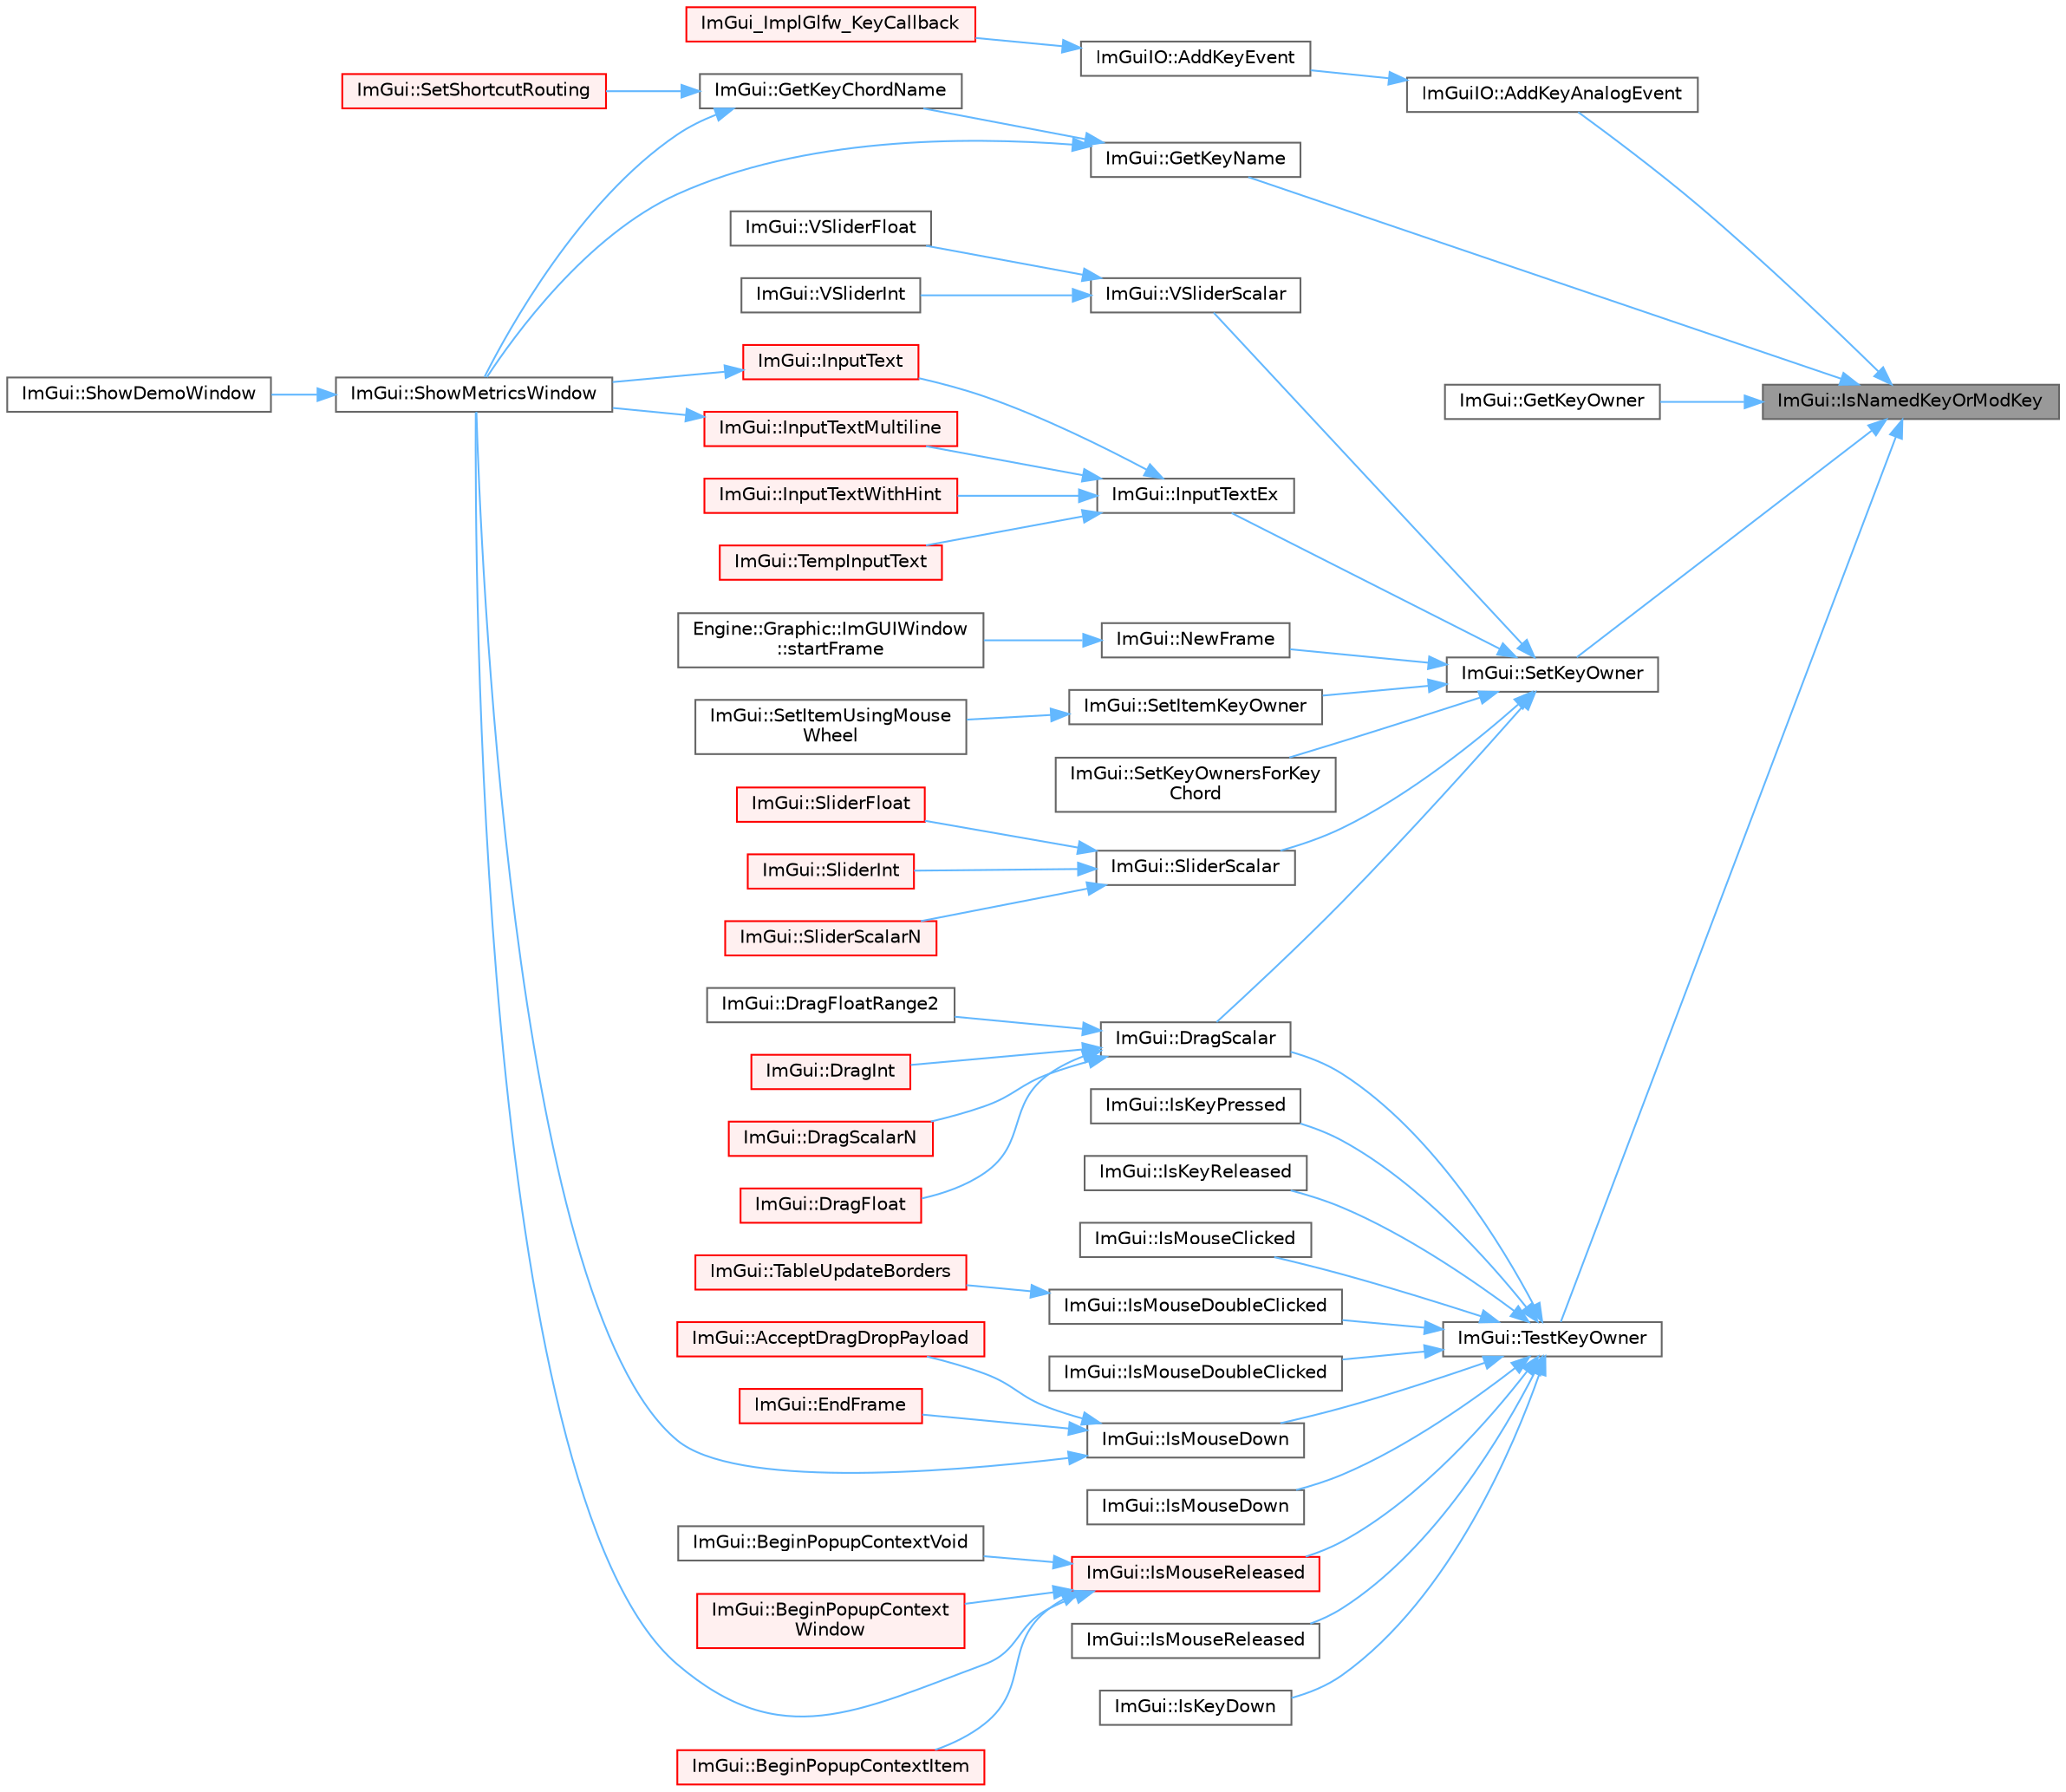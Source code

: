 digraph "ImGui::IsNamedKeyOrModKey"
{
 // LATEX_PDF_SIZE
  bgcolor="transparent";
  edge [fontname=Helvetica,fontsize=10,labelfontname=Helvetica,labelfontsize=10];
  node [fontname=Helvetica,fontsize=10,shape=box,height=0.2,width=0.4];
  rankdir="RL";
  Node1 [id="Node000001",label="ImGui::IsNamedKeyOrModKey",height=0.2,width=0.4,color="gray40", fillcolor="grey60", style="filled", fontcolor="black",tooltip=" "];
  Node1 -> Node2 [id="edge1_Node000001_Node000002",dir="back",color="steelblue1",style="solid",tooltip=" "];
  Node2 [id="Node000002",label="ImGuiIO::AddKeyAnalogEvent",height=0.2,width=0.4,color="grey40", fillcolor="white", style="filled",URL="$struct_im_gui_i_o.html#ac88dcffd1c6785d00eedd5616315e48c",tooltip=" "];
  Node2 -> Node3 [id="edge2_Node000002_Node000003",dir="back",color="steelblue1",style="solid",tooltip=" "];
  Node3 [id="Node000003",label="ImGuiIO::AddKeyEvent",height=0.2,width=0.4,color="grey40", fillcolor="white", style="filled",URL="$struct_im_gui_i_o.html#a50c3ab6883647aacdf5153a4dbe2cdbe",tooltip=" "];
  Node3 -> Node4 [id="edge3_Node000003_Node000004",dir="back",color="steelblue1",style="solid",tooltip=" "];
  Node4 [id="Node000004",label="ImGui_ImplGlfw_KeyCallback",height=0.2,width=0.4,color="red", fillcolor="#FFF0F0", style="filled",URL="$imgui__impl__glfw_8cpp.html#a66afe6468f3645befeb50a75f82b5efc",tooltip=" "];
  Node1 -> Node6 [id="edge4_Node000001_Node000006",dir="back",color="steelblue1",style="solid",tooltip=" "];
  Node6 [id="Node000006",label="ImGui::GetKeyName",height=0.2,width=0.4,color="grey40", fillcolor="white", style="filled",URL="$namespace_im_gui.html#a1d631e0e344472fb2da1a53a6bf55448",tooltip=" "];
  Node6 -> Node7 [id="edge5_Node000006_Node000007",dir="back",color="steelblue1",style="solid",tooltip=" "];
  Node7 [id="Node000007",label="ImGui::GetKeyChordName",height=0.2,width=0.4,color="grey40", fillcolor="white", style="filled",URL="$namespace_im_gui.html#a4711f04593c21dee2ecb1f736c4da981",tooltip=" "];
  Node7 -> Node8 [id="edge6_Node000007_Node000008",dir="back",color="steelblue1",style="solid",tooltip=" "];
  Node8 [id="Node000008",label="ImGui::SetShortcutRouting",height=0.2,width=0.4,color="red", fillcolor="#FFF0F0", style="filled",URL="$namespace_im_gui.html#a5bfa26bcafad8fae4b4e21e1f0db47e3",tooltip=" "];
  Node7 -> Node36 [id="edge7_Node000007_Node000036",dir="back",color="steelblue1",style="solid",tooltip=" "];
  Node36 [id="Node000036",label="ImGui::ShowMetricsWindow",height=0.2,width=0.4,color="grey40", fillcolor="white", style="filled",URL="$namespace_im_gui.html#afe7a28c6eb52fff3cc27d5a698fea4ff",tooltip=" "];
  Node36 -> Node19 [id="edge8_Node000036_Node000019",dir="back",color="steelblue1",style="solid",tooltip=" "];
  Node19 [id="Node000019",label="ImGui::ShowDemoWindow",height=0.2,width=0.4,color="grey40", fillcolor="white", style="filled",URL="$namespace_im_gui.html#af95643a0ce4893b9e57c12991922fb18",tooltip=" "];
  Node6 -> Node36 [id="edge9_Node000006_Node000036",dir="back",color="steelblue1",style="solid",tooltip=" "];
  Node1 -> Node70 [id="edge10_Node000001_Node000070",dir="back",color="steelblue1",style="solid",tooltip=" "];
  Node70 [id="Node000070",label="ImGui::GetKeyOwner",height=0.2,width=0.4,color="grey40", fillcolor="white", style="filled",URL="$namespace_im_gui.html#a3976abb319f95d75fe9f6866f9956701",tooltip=" "];
  Node1 -> Node71 [id="edge11_Node000001_Node000071",dir="back",color="steelblue1",style="solid",tooltip=" "];
  Node71 [id="Node000071",label="ImGui::SetKeyOwner",height=0.2,width=0.4,color="grey40", fillcolor="white", style="filled",URL="$namespace_im_gui.html#ac415798dd69ab045cda84dd14a52c3ea",tooltip=" "];
  Node71 -> Node43 [id="edge12_Node000071_Node000043",dir="back",color="steelblue1",style="solid",tooltip=" "];
  Node43 [id="Node000043",label="ImGui::DragScalar",height=0.2,width=0.4,color="grey40", fillcolor="white", style="filled",URL="$namespace_im_gui.html#a17d8926e8f44a6d00575b12081c51fe0",tooltip=" "];
  Node43 -> Node44 [id="edge13_Node000043_Node000044",dir="back",color="steelblue1",style="solid",tooltip=" "];
  Node44 [id="Node000044",label="ImGui::DragFloat",height=0.2,width=0.4,color="red", fillcolor="#FFF0F0", style="filled",URL="$namespace_im_gui.html#aab1b20e7bf98aa7bbdb26f8cd3ad91e6",tooltip=" "];
  Node43 -> Node47 [id="edge14_Node000043_Node000047",dir="back",color="steelblue1",style="solid",tooltip=" "];
  Node47 [id="Node000047",label="ImGui::DragFloatRange2",height=0.2,width=0.4,color="grey40", fillcolor="white", style="filled",URL="$namespace_im_gui.html#aa6bfd93ead5c47e84b66185da88b8e8c",tooltip=" "];
  Node43 -> Node48 [id="edge15_Node000043_Node000048",dir="back",color="steelblue1",style="solid",tooltip=" "];
  Node48 [id="Node000048",label="ImGui::DragInt",height=0.2,width=0.4,color="red", fillcolor="#FFF0F0", style="filled",URL="$namespace_im_gui.html#a3714db739ae51fc75601d7fad234a58b",tooltip=" "];
  Node43 -> Node50 [id="edge16_Node000043_Node000050",dir="back",color="steelblue1",style="solid",tooltip=" "];
  Node50 [id="Node000050",label="ImGui::DragScalarN",height=0.2,width=0.4,color="red", fillcolor="#FFF0F0", style="filled",URL="$namespace_im_gui.html#a1265d2b30ced1fca909e26c8f718fcbd",tooltip=" "];
  Node71 -> Node10 [id="edge17_Node000071_Node000010",dir="back",color="steelblue1",style="solid",tooltip=" "];
  Node10 [id="Node000010",label="ImGui::InputTextEx",height=0.2,width=0.4,color="grey40", fillcolor="white", style="filled",URL="$namespace_im_gui.html#af89af17ecc11653f25fea1e50e195de6",tooltip=" "];
  Node10 -> Node11 [id="edge18_Node000010_Node000011",dir="back",color="steelblue1",style="solid",tooltip=" "];
  Node11 [id="Node000011",label="ImGui::InputText",height=0.2,width=0.4,color="red", fillcolor="#FFF0F0", style="filled",URL="$namespace_im_gui.html#aa72b5760a3a206729723a587ac7c8519",tooltip=" "];
  Node11 -> Node36 [id="edge19_Node000011_Node000036",dir="back",color="steelblue1",style="solid",tooltip=" "];
  Node10 -> Node37 [id="edge20_Node000010_Node000037",dir="back",color="steelblue1",style="solid",tooltip=" "];
  Node37 [id="Node000037",label="ImGui::InputTextMultiline",height=0.2,width=0.4,color="red", fillcolor="#FFF0F0", style="filled",URL="$namespace_im_gui.html#a0470693929ed9930cbf5b737577c2414",tooltip=" "];
  Node37 -> Node36 [id="edge21_Node000037_Node000036",dir="back",color="steelblue1",style="solid",tooltip=" "];
  Node10 -> Node39 [id="edge22_Node000010_Node000039",dir="back",color="steelblue1",style="solid",tooltip=" "];
  Node39 [id="Node000039",label="ImGui::InputTextWithHint",height=0.2,width=0.4,color="red", fillcolor="#FFF0F0", style="filled",URL="$namespace_im_gui.html#aee5a5127f494966ad16e578714e8fac2",tooltip=" "];
  Node10 -> Node41 [id="edge23_Node000010_Node000041",dir="back",color="steelblue1",style="solid",tooltip=" "];
  Node41 [id="Node000041",label="ImGui::TempInputText",height=0.2,width=0.4,color="red", fillcolor="#FFF0F0", style="filled",URL="$namespace_im_gui.html#ae85def71d2fcf5409035b583b315964e",tooltip=" "];
  Node71 -> Node72 [id="edge24_Node000071_Node000072",dir="back",color="steelblue1",style="solid",tooltip=" "];
  Node72 [id="Node000072",label="ImGui::NewFrame",height=0.2,width=0.4,color="grey40", fillcolor="white", style="filled",URL="$namespace_im_gui.html#ab3f1fc018f903b7ad79fd10663375774",tooltip=" "];
  Node72 -> Node73 [id="edge25_Node000072_Node000073",dir="back",color="steelblue1",style="solid",tooltip=" "];
  Node73 [id="Node000073",label="Engine::Graphic::ImGUIWindow\l::startFrame",height=0.2,width=0.4,color="grey40", fillcolor="white", style="filled",URL="$class_engine_1_1_graphic_1_1_im_g_u_i_window.html#a9ca05f8fa30f8ee342d254eb0d34948a",tooltip=" "];
  Node71 -> Node74 [id="edge26_Node000071_Node000074",dir="back",color="steelblue1",style="solid",tooltip=" "];
  Node74 [id="Node000074",label="ImGui::SetItemKeyOwner",height=0.2,width=0.4,color="grey40", fillcolor="white", style="filled",URL="$namespace_im_gui.html#a8776b8c5eabcc7f92f4abe9ce46454f0",tooltip=" "];
  Node74 -> Node75 [id="edge27_Node000074_Node000075",dir="back",color="steelblue1",style="solid",tooltip=" "];
  Node75 [id="Node000075",label="ImGui::SetItemUsingMouse\lWheel",height=0.2,width=0.4,color="grey40", fillcolor="white", style="filled",URL="$namespace_im_gui.html#ae75ca4e359488f5cfcb5c0169f9e75c5",tooltip=" "];
  Node71 -> Node76 [id="edge28_Node000071_Node000076",dir="back",color="steelblue1",style="solid",tooltip=" "];
  Node76 [id="Node000076",label="ImGui::SetKeyOwnersForKey\lChord",height=0.2,width=0.4,color="grey40", fillcolor="white", style="filled",URL="$namespace_im_gui.html#ae3060c877778bac84d69f68dabd200c8",tooltip=" "];
  Node71 -> Node57 [id="edge29_Node000071_Node000057",dir="back",color="steelblue1",style="solid",tooltip=" "];
  Node57 [id="Node000057",label="ImGui::SliderScalar",height=0.2,width=0.4,color="grey40", fillcolor="white", style="filled",URL="$namespace_im_gui.html#afdd7faa9a69f75b8d674cdc207441bea",tooltip=" "];
  Node57 -> Node58 [id="edge30_Node000057_Node000058",dir="back",color="steelblue1",style="solid",tooltip=" "];
  Node58 [id="Node000058",label="ImGui::SliderFloat",height=0.2,width=0.4,color="red", fillcolor="#FFF0F0", style="filled",URL="$namespace_im_gui.html#a864f761801792a0cc5ce3408f3392cfc",tooltip=" "];
  Node57 -> Node60 [id="edge31_Node000057_Node000060",dir="back",color="steelblue1",style="solid",tooltip=" "];
  Node60 [id="Node000060",label="ImGui::SliderInt",height=0.2,width=0.4,color="red", fillcolor="#FFF0F0", style="filled",URL="$namespace_im_gui.html#a580128c9b35d1a9fc5b7a057f6f5464a",tooltip=" "];
  Node57 -> Node62 [id="edge32_Node000057_Node000062",dir="back",color="steelblue1",style="solid",tooltip=" "];
  Node62 [id="Node000062",label="ImGui::SliderScalarN",height=0.2,width=0.4,color="red", fillcolor="#FFF0F0", style="filled",URL="$namespace_im_gui.html#a64031a4ad000695c1e1d3f42792f4bb4",tooltip=" "];
  Node71 -> Node77 [id="edge33_Node000071_Node000077",dir="back",color="steelblue1",style="solid",tooltip=" "];
  Node77 [id="Node000077",label="ImGui::VSliderScalar",height=0.2,width=0.4,color="grey40", fillcolor="white", style="filled",URL="$namespace_im_gui.html#a6ad24ca37a530d43f9d1c727d94e4829",tooltip=" "];
  Node77 -> Node78 [id="edge34_Node000077_Node000078",dir="back",color="steelblue1",style="solid",tooltip=" "];
  Node78 [id="Node000078",label="ImGui::VSliderFloat",height=0.2,width=0.4,color="grey40", fillcolor="white", style="filled",URL="$namespace_im_gui.html#a990332e589b828093786bbc007b9bfda",tooltip=" "];
  Node77 -> Node79 [id="edge35_Node000077_Node000079",dir="back",color="steelblue1",style="solid",tooltip=" "];
  Node79 [id="Node000079",label="ImGui::VSliderInt",height=0.2,width=0.4,color="grey40", fillcolor="white", style="filled",URL="$namespace_im_gui.html#a3cf7cf500353bf13250e29d788bd3fff",tooltip=" "];
  Node1 -> Node80 [id="edge36_Node000001_Node000080",dir="back",color="steelblue1",style="solid",tooltip=" "];
  Node80 [id="Node000080",label="ImGui::TestKeyOwner",height=0.2,width=0.4,color="grey40", fillcolor="white", style="filled",URL="$namespace_im_gui.html#ad12c5be2f1c691e4e6656524248824fb",tooltip=" "];
  Node80 -> Node43 [id="edge37_Node000080_Node000043",dir="back",color="steelblue1",style="solid",tooltip=" "];
  Node80 -> Node81 [id="edge38_Node000080_Node000081",dir="back",color="steelblue1",style="solid",tooltip=" "];
  Node81 [id="Node000081",label="ImGui::IsKeyDown",height=0.2,width=0.4,color="grey40", fillcolor="white", style="filled",URL="$namespace_im_gui.html#ad217907a75adfff08f6dee35feeadaad",tooltip=" "];
  Node80 -> Node82 [id="edge39_Node000080_Node000082",dir="back",color="steelblue1",style="solid",tooltip=" "];
  Node82 [id="Node000082",label="ImGui::IsKeyPressed",height=0.2,width=0.4,color="grey40", fillcolor="white", style="filled",URL="$namespace_im_gui.html#a34c2ae88871301f93a396113e8a46ac9",tooltip=" "];
  Node80 -> Node83 [id="edge40_Node000080_Node000083",dir="back",color="steelblue1",style="solid",tooltip=" "];
  Node83 [id="Node000083",label="ImGui::IsKeyReleased",height=0.2,width=0.4,color="grey40", fillcolor="white", style="filled",URL="$namespace_im_gui.html#a5b94b4c6c78d7a23d045df6a79ff072b",tooltip=" "];
  Node80 -> Node84 [id="edge41_Node000080_Node000084",dir="back",color="steelblue1",style="solid",tooltip=" "];
  Node84 [id="Node000084",label="ImGui::IsMouseClicked",height=0.2,width=0.4,color="grey40", fillcolor="white", style="filled",URL="$namespace_im_gui.html#a268f89a9233099f3de4e628c80863ccc",tooltip=" "];
  Node80 -> Node85 [id="edge42_Node000080_Node000085",dir="back",color="steelblue1",style="solid",tooltip=" "];
  Node85 [id="Node000085",label="ImGui::IsMouseDoubleClicked",height=0.2,width=0.4,color="grey40", fillcolor="white", style="filled",URL="$namespace_im_gui.html#a2cc28f85bd97eecf708ce78c11761fb9",tooltip=" "];
  Node85 -> Node86 [id="edge43_Node000085_Node000086",dir="back",color="steelblue1",style="solid",tooltip=" "];
  Node86 [id="Node000086",label="ImGui::TableUpdateBorders",height=0.2,width=0.4,color="red", fillcolor="#FFF0F0", style="filled",URL="$namespace_im_gui.html#a339483446800bd4c7d2e4f5683e21de0",tooltip=" "];
  Node80 -> Node98 [id="edge44_Node000080_Node000098",dir="back",color="steelblue1",style="solid",tooltip=" "];
  Node98 [id="Node000098",label="ImGui::IsMouseDoubleClicked",height=0.2,width=0.4,color="grey40", fillcolor="white", style="filled",URL="$namespace_im_gui.html#abe4aba05f5a4b4350736586eb1df6e22",tooltip=" "];
  Node80 -> Node99 [id="edge45_Node000080_Node000099",dir="back",color="steelblue1",style="solid",tooltip=" "];
  Node99 [id="Node000099",label="ImGui::IsMouseDown",height=0.2,width=0.4,color="grey40", fillcolor="white", style="filled",URL="$namespace_im_gui.html#aed7dae248aa865bf06c1d60c0e809537",tooltip=" "];
  Node99 -> Node100 [id="edge46_Node000099_Node000100",dir="back",color="steelblue1",style="solid",tooltip=" "];
  Node100 [id="Node000100",label="ImGui::AcceptDragDropPayload",height=0.2,width=0.4,color="red", fillcolor="#FFF0F0", style="filled",URL="$namespace_im_gui.html#a5e0dac39e249bf50e2ae96dc4a97cb18",tooltip=" "];
  Node99 -> Node101 [id="edge47_Node000099_Node000101",dir="back",color="steelblue1",style="solid",tooltip=" "];
  Node101 [id="Node000101",label="ImGui::EndFrame",height=0.2,width=0.4,color="red", fillcolor="#FFF0F0", style="filled",URL="$namespace_im_gui.html#a246c37da45e88a12ade440a0feacb4ee",tooltip=" "];
  Node99 -> Node36 [id="edge48_Node000099_Node000036",dir="back",color="steelblue1",style="solid",tooltip=" "];
  Node80 -> Node103 [id="edge49_Node000080_Node000103",dir="back",color="steelblue1",style="solid",tooltip=" "];
  Node103 [id="Node000103",label="ImGui::IsMouseDown",height=0.2,width=0.4,color="grey40", fillcolor="white", style="filled",URL="$namespace_im_gui.html#a1b1bad6338785c6d1bc85c2730bd485f",tooltip=" "];
  Node80 -> Node104 [id="edge50_Node000080_Node000104",dir="back",color="steelblue1",style="solid",tooltip=" "];
  Node104 [id="Node000104",label="ImGui::IsMouseReleased",height=0.2,width=0.4,color="red", fillcolor="#FFF0F0", style="filled",URL="$namespace_im_gui.html#ae53a0c1818d2804e3b1331f0c1777434",tooltip=" "];
  Node104 -> Node105 [id="edge51_Node000104_Node000105",dir="back",color="steelblue1",style="solid",tooltip=" "];
  Node105 [id="Node000105",label="ImGui::BeginPopupContextItem",height=0.2,width=0.4,color="red", fillcolor="#FFF0F0", style="filled",URL="$namespace_im_gui.html#a440894c8c00495d5cc01529f4504fca9",tooltip=" "];
  Node104 -> Node107 [id="edge52_Node000104_Node000107",dir="back",color="steelblue1",style="solid",tooltip=" "];
  Node107 [id="Node000107",label="ImGui::BeginPopupContextVoid",height=0.2,width=0.4,color="grey40", fillcolor="white", style="filled",URL="$namespace_im_gui.html#a6758a456204101a9c4a660da4cfba2c9",tooltip=" "];
  Node104 -> Node108 [id="edge53_Node000104_Node000108",dir="back",color="steelblue1",style="solid",tooltip=" "];
  Node108 [id="Node000108",label="ImGui::BeginPopupContext\lWindow",height=0.2,width=0.4,color="red", fillcolor="#FFF0F0", style="filled",URL="$namespace_im_gui.html#aef8b2c0baa27bd5c68f676aaf14ed946",tooltip=" "];
  Node104 -> Node36 [id="edge54_Node000104_Node000036",dir="back",color="steelblue1",style="solid",tooltip=" "];
  Node80 -> Node114 [id="edge55_Node000080_Node000114",dir="back",color="steelblue1",style="solid",tooltip=" "];
  Node114 [id="Node000114",label="ImGui::IsMouseReleased",height=0.2,width=0.4,color="grey40", fillcolor="white", style="filled",URL="$namespace_im_gui.html#accd979a6c2ea9738134c30131d95c3b9",tooltip=" "];
}
